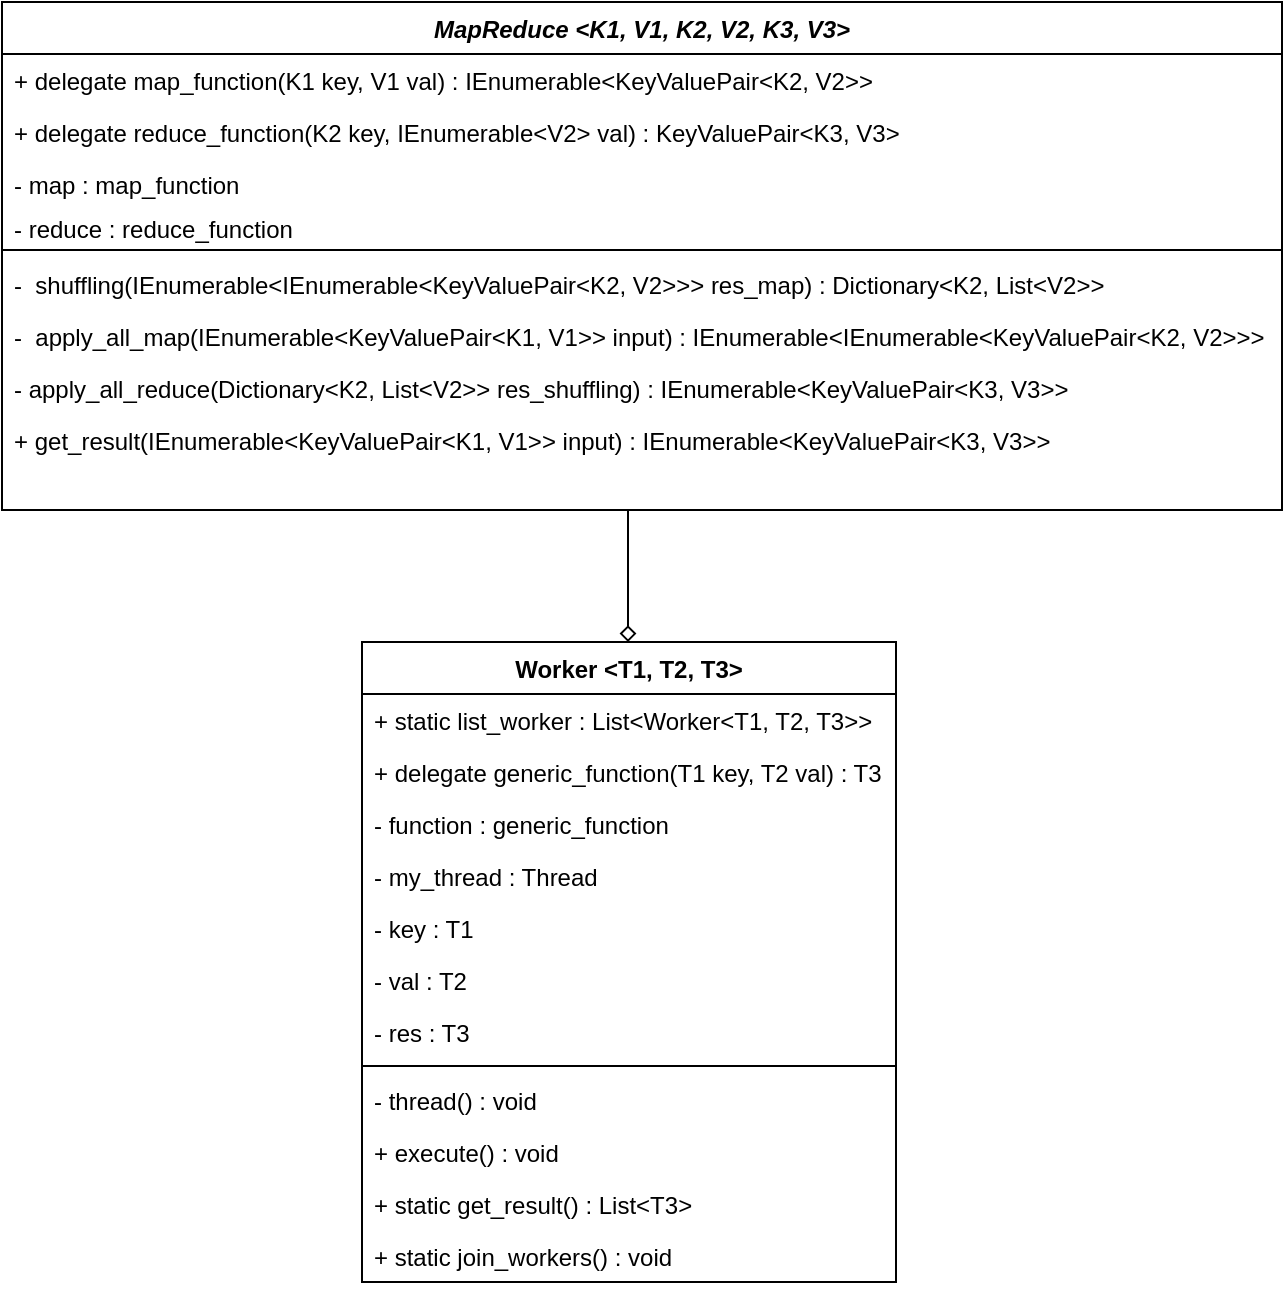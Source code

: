 <mxfile version="13.11.0" type="device"><diagram id="C5RBs43oDa-KdzZeNtuy" name="Page-1"><mxGraphModel dx="1221" dy="649" grid="1" gridSize="10" guides="1" tooltips="1" connect="1" arrows="1" fold="1" page="1" pageScale="1" pageWidth="827" pageHeight="1169" math="0" shadow="0"><root><mxCell id="WIyWlLk6GJQsqaUBKTNV-0"/><mxCell id="WIyWlLk6GJQsqaUBKTNV-1" parent="WIyWlLk6GJQsqaUBKTNV-0"/><mxCell id="zkfFHV4jXpPFQw0GAbJ--0" value="MapReduce &lt;K1, V1, K2, V2, K3, V3&gt;" style="swimlane;fontStyle=3;align=center;verticalAlign=top;childLayout=stackLayout;horizontal=1;startSize=26;horizontalStack=0;resizeParent=1;resizeLast=0;collapsible=1;marginBottom=0;rounded=0;shadow=0;strokeWidth=1;" parent="WIyWlLk6GJQsqaUBKTNV-1" vertex="1"><mxGeometry x="100" y="80" width="640" height="254" as="geometry"><mxRectangle x="230" y="140" width="160" height="26" as="alternateBounds"/></mxGeometry></mxCell><mxCell id="zkfFHV4jXpPFQw0GAbJ--1" value="+ delegate map_function(K1 key, V1 val) : IEnumerable&lt;KeyValuePair&lt;K2, V2&gt;&gt;" style="text;align=left;verticalAlign=top;spacingLeft=4;spacingRight=4;overflow=hidden;rotatable=0;points=[[0,0.5],[1,0.5]];portConstraint=eastwest;" parent="zkfFHV4jXpPFQw0GAbJ--0" vertex="1"><mxGeometry y="26" width="640" height="26" as="geometry"/></mxCell><mxCell id="zkfFHV4jXpPFQw0GAbJ--2" value="+ delegate reduce_function(K2 key, IEnumerable&lt;V2&gt; val) : KeyValuePair&lt;K3, V3&gt;" style="text;align=left;verticalAlign=top;spacingLeft=4;spacingRight=4;overflow=hidden;rotatable=0;points=[[0,0.5],[1,0.5]];portConstraint=eastwest;rounded=0;shadow=0;html=0;" parent="zkfFHV4jXpPFQw0GAbJ--0" vertex="1"><mxGeometry y="52" width="640" height="26" as="geometry"/></mxCell><mxCell id="zkfFHV4jXpPFQw0GAbJ--3" value="- map : map_function" style="text;align=left;verticalAlign=top;spacingLeft=4;spacingRight=4;overflow=hidden;rotatable=0;points=[[0,0.5],[1,0.5]];portConstraint=eastwest;rounded=0;shadow=0;html=0;" parent="zkfFHV4jXpPFQw0GAbJ--0" vertex="1"><mxGeometry y="78" width="640" height="22" as="geometry"/></mxCell><mxCell id="TQhqFAQmCfGY2pgl6mGb-1" value="- reduce : reduce_function " style="text;align=left;verticalAlign=top;spacingLeft=4;spacingRight=4;overflow=hidden;rotatable=0;points=[[0,0.5],[1,0.5]];portConstraint=eastwest;rounded=0;shadow=0;html=0;" vertex="1" parent="zkfFHV4jXpPFQw0GAbJ--0"><mxGeometry y="100" width="640" height="20" as="geometry"/></mxCell><mxCell id="zkfFHV4jXpPFQw0GAbJ--4" value="" style="line;html=1;strokeWidth=1;align=left;verticalAlign=middle;spacingTop=-1;spacingLeft=3;spacingRight=3;rotatable=0;labelPosition=right;points=[];portConstraint=eastwest;" parent="zkfFHV4jXpPFQw0GAbJ--0" vertex="1"><mxGeometry y="120" width="640" height="8" as="geometry"/></mxCell><mxCell id="zkfFHV4jXpPFQw0GAbJ--5" value="-  shuffling(IEnumerable&lt;IEnumerable&lt;KeyValuePair&lt;K2, V2&gt;&gt;&gt; res_map) : Dictionary&lt;K2, List&lt;V2&gt;&gt;" style="text;align=left;verticalAlign=top;spacingLeft=4;spacingRight=4;overflow=hidden;rotatable=0;points=[[0,0.5],[1,0.5]];portConstraint=eastwest;" parent="zkfFHV4jXpPFQw0GAbJ--0" vertex="1"><mxGeometry y="128" width="640" height="26" as="geometry"/></mxCell><mxCell id="TQhqFAQmCfGY2pgl6mGb-2" value="-  apply_all_map(IEnumerable&lt;KeyValuePair&lt;K1, V1&gt;&gt; input) : IEnumerable&lt;IEnumerable&lt;KeyValuePair&lt;K2, V2&gt;&gt;&gt;" style="text;align=left;verticalAlign=top;spacingLeft=4;spacingRight=4;overflow=hidden;rotatable=0;points=[[0,0.5],[1,0.5]];portConstraint=eastwest;" vertex="1" parent="zkfFHV4jXpPFQw0GAbJ--0"><mxGeometry y="154" width="640" height="26" as="geometry"/></mxCell><mxCell id="TQhqFAQmCfGY2pgl6mGb-3" value="- apply_all_reduce(Dictionary&lt;K2, List&lt;V2&gt;&gt; res_shuffling) : IEnumerable&lt;KeyValuePair&lt;K3, V3&gt;&gt; " style="text;align=left;verticalAlign=top;spacingLeft=4;spacingRight=4;overflow=hidden;rotatable=0;points=[[0,0.5],[1,0.5]];portConstraint=eastwest;" vertex="1" parent="zkfFHV4jXpPFQw0GAbJ--0"><mxGeometry y="180" width="640" height="26" as="geometry"/></mxCell><mxCell id="TQhqFAQmCfGY2pgl6mGb-4" value="+ get_result(IEnumerable&lt;KeyValuePair&lt;K1, V1&gt;&gt; input) : IEnumerable&lt;KeyValuePair&lt;K3, V3&gt;&gt; " style="text;align=left;verticalAlign=top;spacingLeft=4;spacingRight=4;overflow=hidden;rotatable=0;points=[[0,0.5],[1,0.5]];portConstraint=eastwest;" vertex="1" parent="zkfFHV4jXpPFQw0GAbJ--0"><mxGeometry y="206" width="640" height="26" as="geometry"/></mxCell><mxCell id="TQhqFAQmCfGY2pgl6mGb-5" value="Worker &lt;T1, T2, T3&gt;" style="swimlane;fontStyle=1;align=center;verticalAlign=top;childLayout=stackLayout;horizontal=1;startSize=26;horizontalStack=0;resizeParent=1;resizeParentMax=0;resizeLast=0;collapsible=1;marginBottom=0;" vertex="1" parent="WIyWlLk6GJQsqaUBKTNV-1"><mxGeometry x="280" y="400" width="267" height="320" as="geometry"/></mxCell><mxCell id="TQhqFAQmCfGY2pgl6mGb-6" value="+ static list_worker : List&lt;Worker&lt;T1, T2, T3&gt;&gt;" style="text;strokeColor=none;fillColor=none;align=left;verticalAlign=top;spacingLeft=4;spacingRight=4;overflow=hidden;rotatable=0;points=[[0,0.5],[1,0.5]];portConstraint=eastwest;" vertex="1" parent="TQhqFAQmCfGY2pgl6mGb-5"><mxGeometry y="26" width="267" height="26" as="geometry"/></mxCell><mxCell id="TQhqFAQmCfGY2pgl6mGb-9" value="+ delegate generic_function(T1 key, T2 val) : T3" style="text;strokeColor=none;fillColor=none;align=left;verticalAlign=top;spacingLeft=4;spacingRight=4;overflow=hidden;rotatable=0;points=[[0,0.5],[1,0.5]];portConstraint=eastwest;" vertex="1" parent="TQhqFAQmCfGY2pgl6mGb-5"><mxGeometry y="52" width="267" height="26" as="geometry"/></mxCell><mxCell id="TQhqFAQmCfGY2pgl6mGb-10" value="- function : generic_function " style="text;strokeColor=none;fillColor=none;align=left;verticalAlign=top;spacingLeft=4;spacingRight=4;overflow=hidden;rotatable=0;points=[[0,0.5],[1,0.5]];portConstraint=eastwest;" vertex="1" parent="TQhqFAQmCfGY2pgl6mGb-5"><mxGeometry y="78" width="267" height="26" as="geometry"/></mxCell><mxCell id="TQhqFAQmCfGY2pgl6mGb-11" value="- my_thread : Thread " style="text;strokeColor=none;fillColor=none;align=left;verticalAlign=top;spacingLeft=4;spacingRight=4;overflow=hidden;rotatable=0;points=[[0,0.5],[1,0.5]];portConstraint=eastwest;" vertex="1" parent="TQhqFAQmCfGY2pgl6mGb-5"><mxGeometry y="104" width="267" height="26" as="geometry"/></mxCell><mxCell id="TQhqFAQmCfGY2pgl6mGb-12" value="- key : T1 " style="text;strokeColor=none;fillColor=none;align=left;verticalAlign=top;spacingLeft=4;spacingRight=4;overflow=hidden;rotatable=0;points=[[0,0.5],[1,0.5]];portConstraint=eastwest;" vertex="1" parent="TQhqFAQmCfGY2pgl6mGb-5"><mxGeometry y="130" width="267" height="26" as="geometry"/></mxCell><mxCell id="TQhqFAQmCfGY2pgl6mGb-13" value="- val : T2 " style="text;strokeColor=none;fillColor=none;align=left;verticalAlign=top;spacingLeft=4;spacingRight=4;overflow=hidden;rotatable=0;points=[[0,0.5],[1,0.5]];portConstraint=eastwest;" vertex="1" parent="TQhqFAQmCfGY2pgl6mGb-5"><mxGeometry y="156" width="267" height="26" as="geometry"/></mxCell><mxCell id="TQhqFAQmCfGY2pgl6mGb-14" value="- res : T3 " style="text;strokeColor=none;fillColor=none;align=left;verticalAlign=top;spacingLeft=4;spacingRight=4;overflow=hidden;rotatable=0;points=[[0,0.5],[1,0.5]];portConstraint=eastwest;" vertex="1" parent="TQhqFAQmCfGY2pgl6mGb-5"><mxGeometry y="182" width="267" height="26" as="geometry"/></mxCell><mxCell id="TQhqFAQmCfGY2pgl6mGb-7" value="" style="line;strokeWidth=1;fillColor=none;align=left;verticalAlign=middle;spacingTop=-1;spacingLeft=3;spacingRight=3;rotatable=0;labelPosition=right;points=[];portConstraint=eastwest;" vertex="1" parent="TQhqFAQmCfGY2pgl6mGb-5"><mxGeometry y="208" width="267" height="8" as="geometry"/></mxCell><mxCell id="TQhqFAQmCfGY2pgl6mGb-8" value="- thread() : void " style="text;strokeColor=none;fillColor=none;align=left;verticalAlign=top;spacingLeft=4;spacingRight=4;overflow=hidden;rotatable=0;points=[[0,0.5],[1,0.5]];portConstraint=eastwest;" vertex="1" parent="TQhqFAQmCfGY2pgl6mGb-5"><mxGeometry y="216" width="267" height="26" as="geometry"/></mxCell><mxCell id="TQhqFAQmCfGY2pgl6mGb-15" value="+ execute() : void " style="text;strokeColor=none;fillColor=none;align=left;verticalAlign=top;spacingLeft=4;spacingRight=4;overflow=hidden;rotatable=0;points=[[0,0.5],[1,0.5]];portConstraint=eastwest;" vertex="1" parent="TQhqFAQmCfGY2pgl6mGb-5"><mxGeometry y="242" width="267" height="26" as="geometry"/></mxCell><mxCell id="TQhqFAQmCfGY2pgl6mGb-16" value="+ static get_result() : List&lt;T3&gt;" style="text;strokeColor=none;fillColor=none;align=left;verticalAlign=top;spacingLeft=4;spacingRight=4;overflow=hidden;rotatable=0;points=[[0,0.5],[1,0.5]];portConstraint=eastwest;" vertex="1" parent="TQhqFAQmCfGY2pgl6mGb-5"><mxGeometry y="268" width="267" height="26" as="geometry"/></mxCell><mxCell id="TQhqFAQmCfGY2pgl6mGb-17" value="+ static join_workers() : void" style="text;strokeColor=none;fillColor=none;align=left;verticalAlign=top;spacingLeft=4;spacingRight=4;overflow=hidden;rotatable=0;points=[[0,0.5],[1,0.5]];portConstraint=eastwest;" vertex="1" parent="TQhqFAQmCfGY2pgl6mGb-5"><mxGeometry y="294" width="267" height="26" as="geometry"/></mxCell><mxCell id="TQhqFAQmCfGY2pgl6mGb-18" style="edgeStyle=orthogonalEdgeStyle;rounded=0;orthogonalLoop=1;jettySize=auto;html=1;endArrow=diamond;endFill=0;exitX=0.5;exitY=1;exitDx=0;exitDy=0;" edge="1" parent="WIyWlLk6GJQsqaUBKTNV-1" source="zkfFHV4jXpPFQw0GAbJ--0" target="TQhqFAQmCfGY2pgl6mGb-5"><mxGeometry relative="1" as="geometry"><mxPoint x="400" y="340" as="sourcePoint"/><Array as="points"><mxPoint x="413" y="334"/></Array></mxGeometry></mxCell></root></mxGraphModel></diagram></mxfile>